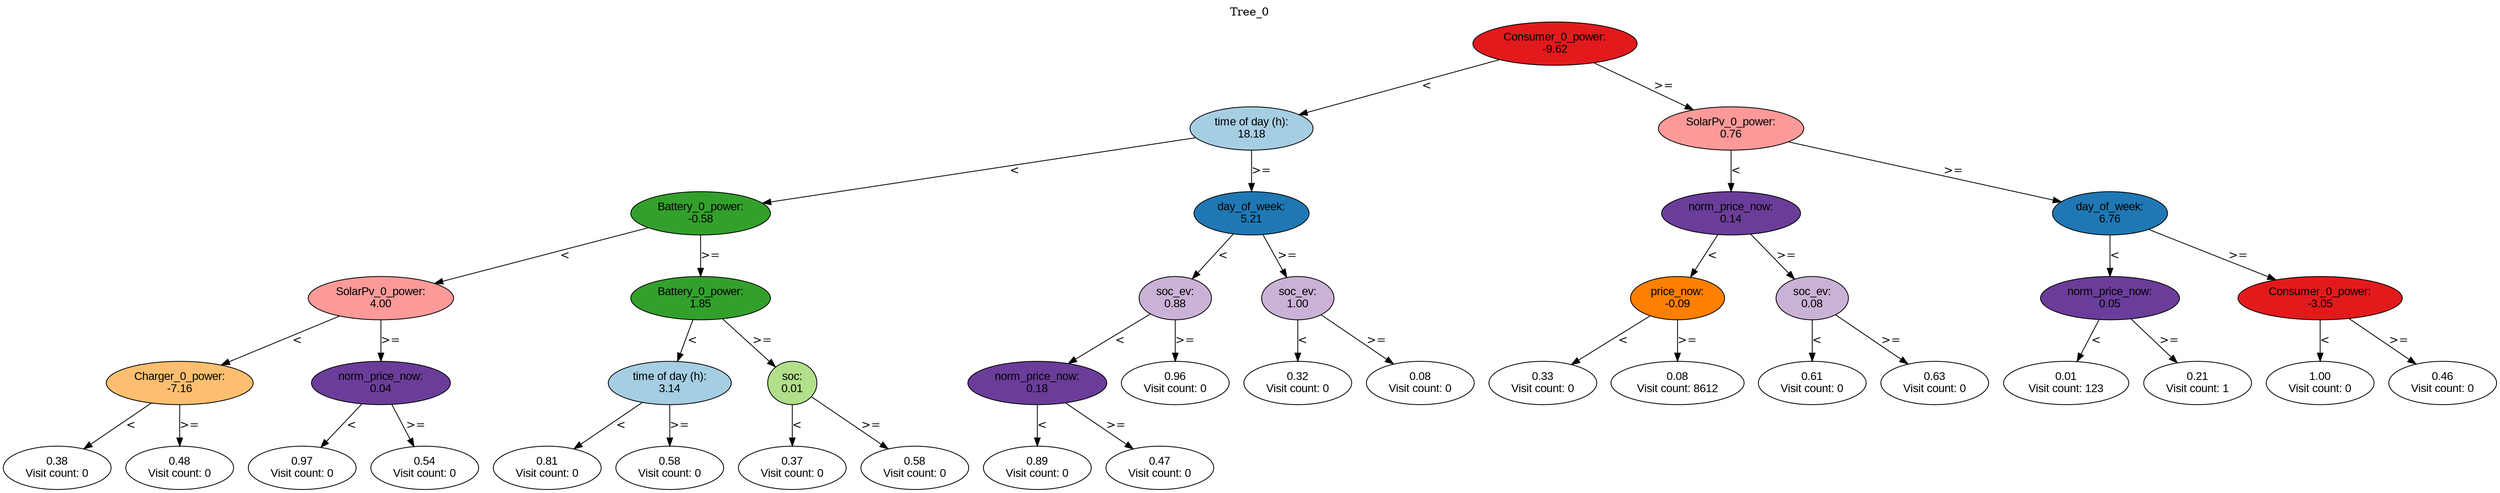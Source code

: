digraph BST {
    node [fontname="Arial" style=filled colorscheme=paired12];
    0 [ label = "Consumer_0_power:
-9.62" fillcolor=6];
    1 [ label = "time of day (h):
18.18" fillcolor=1];
    2 [ label = "Battery_0_power:
-0.58" fillcolor=4];
    3 [ label = "SolarPv_0_power:
4.00" fillcolor=5];
    4 [ label = "Charger_0_power:
-7.16" fillcolor=7];
    5 [ label = "0.38
Visit count: 0" fillcolor=white];
    6 [ label = "0.48
Visit count: 0" fillcolor=white];
    7 [ label = "norm_price_now:
0.04" fillcolor=10];
    8 [ label = "0.97
Visit count: 0" fillcolor=white];
    9 [ label = "0.54
Visit count: 0" fillcolor=white];
    10 [ label = "Battery_0_power:
1.85" fillcolor=4];
    11 [ label = "time of day (h):
3.14" fillcolor=1];
    12 [ label = "0.81
Visit count: 0" fillcolor=white];
    13 [ label = "0.58
Visit count: 0" fillcolor=white];
    14 [ label = "soc:
0.01" fillcolor=3];
    15 [ label = "0.37
Visit count: 0" fillcolor=white];
    16 [ label = "0.58
Visit count: 0" fillcolor=white];
    17 [ label = "day_of_week:
5.21" fillcolor=2];
    18 [ label = "soc_ev:
0.88" fillcolor=9];
    19 [ label = "norm_price_now:
0.18" fillcolor=10];
    20 [ label = "0.89
Visit count: 0" fillcolor=white];
    21 [ label = "0.47
Visit count: 0" fillcolor=white];
    22 [ label = "0.96
Visit count: 0" fillcolor=white];
    23 [ label = "soc_ev:
1.00" fillcolor=9];
    24 [ label = "0.32
Visit count: 0" fillcolor=white];
    25 [ label = "0.08
Visit count: 0" fillcolor=white];
    26 [ label = "SolarPv_0_power:
0.76" fillcolor=5];
    27 [ label = "norm_price_now:
0.14" fillcolor=10];
    28 [ label = "price_now:
-0.09" fillcolor=8];
    29 [ label = "0.33
Visit count: 0" fillcolor=white];
    30 [ label = "0.08
Visit count: 8612" fillcolor=white];
    31 [ label = "soc_ev:
0.08" fillcolor=9];
    32 [ label = "0.61
Visit count: 0" fillcolor=white];
    33 [ label = "0.63
Visit count: 0" fillcolor=white];
    34 [ label = "day_of_week:
6.76" fillcolor=2];
    35 [ label = "norm_price_now:
0.05" fillcolor=10];
    36 [ label = "0.01
Visit count: 123" fillcolor=white];
    37 [ label = "0.21
Visit count: 1" fillcolor=white];
    38 [ label = "Consumer_0_power:
-3.05" fillcolor=6];
    39 [ label = "1.00
Visit count: 0" fillcolor=white];
    40 [ label = "0.46
Visit count: 0" fillcolor=white];

    0  -> 1[ label = "<"];
    0  -> 26[ label = ">="];
    1  -> 2[ label = "<"];
    1  -> 17[ label = ">="];
    2  -> 3[ label = "<"];
    2  -> 10[ label = ">="];
    3  -> 4[ label = "<"];
    3  -> 7[ label = ">="];
    4  -> 5[ label = "<"];
    4  -> 6[ label = ">="];
    7  -> 8[ label = "<"];
    7  -> 9[ label = ">="];
    10  -> 11[ label = "<"];
    10  -> 14[ label = ">="];
    11  -> 12[ label = "<"];
    11  -> 13[ label = ">="];
    14  -> 15[ label = "<"];
    14  -> 16[ label = ">="];
    17  -> 18[ label = "<"];
    17  -> 23[ label = ">="];
    18  -> 19[ label = "<"];
    18  -> 22[ label = ">="];
    19  -> 20[ label = "<"];
    19  -> 21[ label = ">="];
    23  -> 24[ label = "<"];
    23  -> 25[ label = ">="];
    26  -> 27[ label = "<"];
    26  -> 34[ label = ">="];
    27  -> 28[ label = "<"];
    27  -> 31[ label = ">="];
    28  -> 29[ label = "<"];
    28  -> 30[ label = ">="];
    31  -> 32[ label = "<"];
    31  -> 33[ label = ">="];
    34  -> 35[ label = "<"];
    34  -> 38[ label = ">="];
    35  -> 36[ label = "<"];
    35  -> 37[ label = ">="];
    38  -> 39[ label = "<"];
    38  -> 40[ label = ">="];

    labelloc="t";
    label="Tree_0";
}